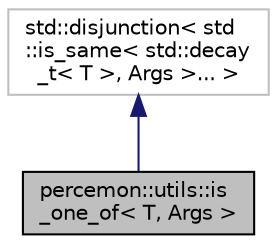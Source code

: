 digraph "percemon::utils::is_one_of&lt; T, Args &gt;"
{
 // LATEX_PDF_SIZE
  edge [fontname="Helvetica",fontsize="10",labelfontname="Helvetica",labelfontsize="10"];
  node [fontname="Helvetica",fontsize="10",shape=record];
  Node1 [label="percemon::utils::is\l_one_of\< T, Args \>",height=0.2,width=0.4,color="black", fillcolor="grey75", style="filled", fontcolor="black",tooltip=" "];
  Node2 -> Node1 [dir="back",color="midnightblue",fontsize="10",style="solid",fontname="Helvetica"];
  Node2 [label="std::disjunction\< std\l::is_same\< std::decay\l_t\< T \>, Args \>... \>",height=0.2,width=0.4,color="grey75", fillcolor="white", style="filled",tooltip=" "];
}
